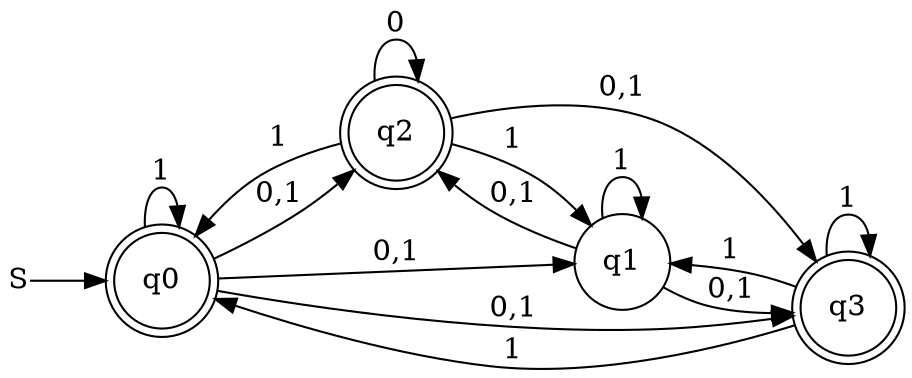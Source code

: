 digraph cinite_state_machine {
rankdir=LR;
size="50,50"
node [shape = doublecircle]; q0 q2 q3 ;
node [shape = circle]; q0;
node [shape = plain]; "S";
"S" -> q0;
node [shape = circle];
q0 -> q0 [label = "1"];
q0 -> q1 [label = "0,1"];
q0 -> q2 [label = "0,1"];
q0 -> q3 [label = "0,1"];
q1 -> q1 [label = "1"];
q1 -> q2 [label = "0,1"];
q1 -> q3 [label = "0,1"];
q2 -> q0 [label = "1"];
q2 -> q1 [label = "1"];
q2 -> q2 [label = "0"];
q2 -> q3 [label = "0,1"];
q3 -> q0 [label = "1"];
q3 -> q1 [label = "1"];
q3 -> q3 [label = "1"];
}

